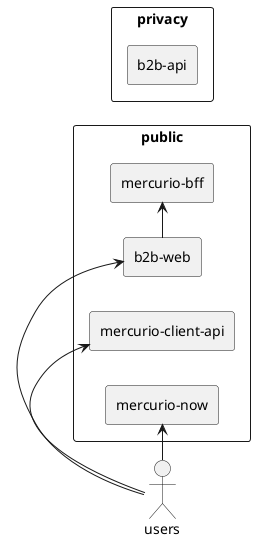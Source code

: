 @startuml
left to right direction
actor users
rectangle public {
    rectangle "b2b-web" as b2bWeb
    rectangle "mercurio-client-api" as mercurioClientApi
    rectangle "mercurio-now" as mercurioNow
    rectangle "mercurio-bff" as mercurioBff
}

rectangle privacy {
    rectangle "b2b-api" as b2bApi
}

skinparam b2bApi {
    BackgroundColor Aqua
}


users -> b2bWeb
users -> mercurioClientApi
users -> mercurioNow
b2bWeb -> mercurioBff
@enduml